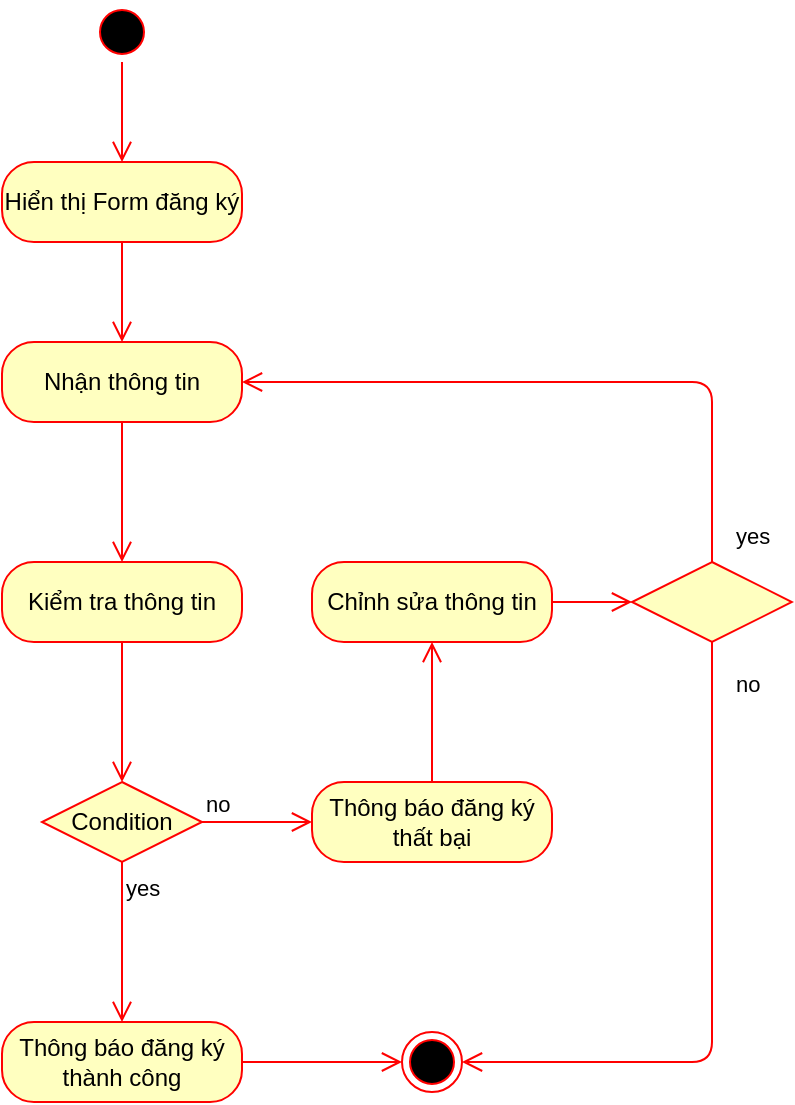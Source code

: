 <mxfile>
    <diagram id="iWfPK0ncuJWYJJrj8ZRh" name="Page-1">
        <mxGraphModel dx="1292" dy="864" grid="1" gridSize="10" guides="1" tooltips="1" connect="1" arrows="1" fold="1" page="1" pageScale="1" pageWidth="850" pageHeight="1100" math="0" shadow="0">
            <root>
                <mxCell id="0"/>
                <mxCell id="1" parent="0"/>
                <mxCell id="2" value="" style="ellipse;html=1;shape=startState;fillColor=#000000;strokeColor=#ff0000;" vertex="1" parent="1">
                    <mxGeometry x="220" y="160" width="30" height="30" as="geometry"/>
                </mxCell>
                <mxCell id="3" value="" style="edgeStyle=orthogonalEdgeStyle;html=1;verticalAlign=bottom;endArrow=open;endSize=8;strokeColor=#ff0000;entryX=0.5;entryY=0;entryDx=0;entryDy=0;" edge="1" source="2" parent="1" target="4">
                    <mxGeometry relative="1" as="geometry">
                        <mxPoint x="355" y="150" as="targetPoint"/>
                    </mxGeometry>
                </mxCell>
                <mxCell id="4" value="Hiển thị Form đăng ký" style="rounded=1;whiteSpace=wrap;html=1;arcSize=40;fontColor=#000000;fillColor=#ffffc0;strokeColor=#ff0000;" vertex="1" parent="1">
                    <mxGeometry x="175" y="240" width="120" height="40" as="geometry"/>
                </mxCell>
                <mxCell id="5" value="" style="edgeStyle=orthogonalEdgeStyle;html=1;verticalAlign=bottom;endArrow=open;endSize=8;strokeColor=#ff0000;entryX=0.5;entryY=0;entryDx=0;entryDy=0;" edge="1" source="4" parent="1" target="10">
                    <mxGeometry relative="1" as="geometry">
                        <mxPoint x="340" y="400" as="targetPoint"/>
                    </mxGeometry>
                </mxCell>
                <mxCell id="6" value="Condition" style="rhombus;whiteSpace=wrap;html=1;fillColor=#ffffc0;strokeColor=#ff0000;" vertex="1" parent="1">
                    <mxGeometry x="195" y="550" width="80" height="40" as="geometry"/>
                </mxCell>
                <mxCell id="7" value="no" style="edgeStyle=orthogonalEdgeStyle;html=1;align=left;verticalAlign=bottom;endArrow=open;endSize=8;strokeColor=#ff0000;entryX=0;entryY=0.5;entryDx=0;entryDy=0;" edge="1" source="6" parent="1" target="16">
                    <mxGeometry x="-1" relative="1" as="geometry">
                        <mxPoint x="555" y="430" as="targetPoint"/>
                    </mxGeometry>
                </mxCell>
                <mxCell id="8" value="yes" style="edgeStyle=orthogonalEdgeStyle;html=1;align=left;verticalAlign=top;endArrow=open;endSize=8;strokeColor=#ff0000;entryX=0.5;entryY=0;entryDx=0;entryDy=0;" edge="1" source="6" parent="1" target="14">
                    <mxGeometry x="-1" relative="1" as="geometry">
                        <mxPoint x="235" y="680" as="targetPoint"/>
                    </mxGeometry>
                </mxCell>
                <mxCell id="9" value="" style="ellipse;html=1;shape=endState;fillColor=#000000;strokeColor=#ff0000;" vertex="1" parent="1">
                    <mxGeometry x="375" y="675" width="30" height="30" as="geometry"/>
                </mxCell>
                <mxCell id="10" value="Nhận thông tin" style="rounded=1;whiteSpace=wrap;html=1;arcSize=40;fontColor=#000000;fillColor=#ffffc0;strokeColor=#ff0000;" vertex="1" parent="1">
                    <mxGeometry x="175" y="330" width="120" height="40" as="geometry"/>
                </mxCell>
                <mxCell id="11" value="" style="edgeStyle=orthogonalEdgeStyle;html=1;verticalAlign=bottom;endArrow=open;endSize=8;strokeColor=#ff0000;entryX=0.5;entryY=0;entryDx=0;entryDy=0;" edge="1" source="10" parent="1" target="12">
                    <mxGeometry relative="1" as="geometry">
                        <mxPoint x="235" y="380" as="targetPoint"/>
                    </mxGeometry>
                </mxCell>
                <mxCell id="12" value="Kiểm tra thông tin" style="rounded=1;whiteSpace=wrap;html=1;arcSize=40;fontColor=#000000;fillColor=#ffffc0;strokeColor=#ff0000;" vertex="1" parent="1">
                    <mxGeometry x="175" y="440" width="120" height="40" as="geometry"/>
                </mxCell>
                <mxCell id="13" value="" style="edgeStyle=orthogonalEdgeStyle;html=1;verticalAlign=bottom;endArrow=open;endSize=8;strokeColor=#ff0000;entryX=0.5;entryY=0;entryDx=0;entryDy=0;" edge="1" source="12" parent="1" target="6">
                    <mxGeometry relative="1" as="geometry">
                        <mxPoint x="520" y="350" as="targetPoint"/>
                    </mxGeometry>
                </mxCell>
                <mxCell id="14" value="Thông báo đăng ký thành công" style="rounded=1;whiteSpace=wrap;html=1;arcSize=40;fontColor=#000000;fillColor=#ffffc0;strokeColor=#ff0000;" vertex="1" parent="1">
                    <mxGeometry x="175" y="670" width="120" height="40" as="geometry"/>
                </mxCell>
                <mxCell id="15" value="" style="edgeStyle=orthogonalEdgeStyle;html=1;verticalAlign=bottom;endArrow=open;endSize=8;strokeColor=#ff0000;entryX=0;entryY=0.5;entryDx=0;entryDy=0;" edge="1" source="14" parent="1" target="9">
                    <mxGeometry relative="1" as="geometry">
                        <mxPoint x="400" y="810" as="targetPoint"/>
                    </mxGeometry>
                </mxCell>
                <mxCell id="16" value="Thông báo đăng ký thất bại" style="rounded=1;whiteSpace=wrap;html=1;arcSize=40;fontColor=#000000;fillColor=#ffffc0;strokeColor=#ff0000;" vertex="1" parent="1">
                    <mxGeometry x="330" y="550" width="120" height="40" as="geometry"/>
                </mxCell>
                <mxCell id="17" value="" style="edgeStyle=orthogonalEdgeStyle;html=1;verticalAlign=bottom;endArrow=open;endSize=8;strokeColor=#ff0000;entryX=0.5;entryY=1;entryDx=0;entryDy=0;" edge="1" source="16" parent="1" target="21">
                    <mxGeometry relative="1" as="geometry">
                        <mxPoint x="690" y="370" as="targetPoint"/>
                    </mxGeometry>
                </mxCell>
                <mxCell id="18" value="" style="rhombus;whiteSpace=wrap;html=1;fillColor=#ffffc0;strokeColor=#ff0000;" vertex="1" parent="1">
                    <mxGeometry x="490" y="440" width="80" height="40" as="geometry"/>
                </mxCell>
                <mxCell id="19" value="no" style="edgeStyle=orthogonalEdgeStyle;html=1;align=left;verticalAlign=bottom;endArrow=open;endSize=8;strokeColor=#ff0000;entryX=1;entryY=0.5;entryDx=0;entryDy=0;" edge="1" source="18" parent="1" target="9">
                    <mxGeometry x="-0.821" y="10" relative="1" as="geometry">
                        <mxPoint x="800" y="200" as="targetPoint"/>
                        <Array as="points">
                            <mxPoint x="530" y="690"/>
                        </Array>
                        <mxPoint as="offset"/>
                    </mxGeometry>
                </mxCell>
                <mxCell id="20" value="yes" style="edgeStyle=orthogonalEdgeStyle;html=1;align=left;verticalAlign=top;endArrow=open;endSize=8;strokeColor=#ff0000;entryX=1;entryY=0.5;entryDx=0;entryDy=0;exitX=0.5;exitY=0;exitDx=0;exitDy=0;" edge="1" source="18" parent="1" target="10">
                    <mxGeometry x="-0.84" y="-10" relative="1" as="geometry">
                        <mxPoint x="570" y="270" as="targetPoint"/>
                        <Array as="points">
                            <mxPoint x="530" y="350"/>
                        </Array>
                        <mxPoint as="offset"/>
                    </mxGeometry>
                </mxCell>
                <mxCell id="21" value="Chỉnh sửa thông tin" style="rounded=1;whiteSpace=wrap;html=1;arcSize=40;fontColor=#000000;fillColor=#ffffc0;strokeColor=#ff0000;" vertex="1" parent="1">
                    <mxGeometry x="330" y="440" width="120" height="40" as="geometry"/>
                </mxCell>
                <mxCell id="22" value="" style="edgeStyle=orthogonalEdgeStyle;html=1;verticalAlign=bottom;endArrow=open;endSize=8;strokeColor=#ff0000;entryX=0;entryY=0.5;entryDx=0;entryDy=0;" edge="1" source="21" parent="1" target="18">
                    <mxGeometry relative="1" as="geometry">
                        <mxPoint x="580" y="460" as="targetPoint"/>
                    </mxGeometry>
                </mxCell>
            </root>
        </mxGraphModel>
    </diagram>
</mxfile>